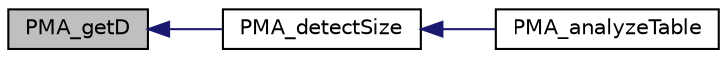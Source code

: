 digraph G
{
  edge [fontname="Helvetica",fontsize="10",labelfontname="Helvetica",labelfontsize="10"];
  node [fontname="Helvetica",fontsize="10",shape=record];
  rankdir="LR";
  Node1 [label="PMA_getD",height=0.2,width=0.4,color="black", fillcolor="grey75", style="filled" fontcolor="black"];
  Node1 -> Node2 [dir="back",color="midnightblue",fontsize="10",style="solid",fontname="Helvetica"];
  Node2 [label="PMA_detectSize",height=0.2,width=0.4,color="black", fillcolor="white", style="filled",URL="$import_8lib_8php.html#a25d51e2073b55e31f1db9ff5b6bd7323",tooltip="Obtains the size of the given cell."];
  Node2 -> Node3 [dir="back",color="midnightblue",fontsize="10",style="solid",fontname="Helvetica"];
  Node3 [label="PMA_analyzeTable",height=0.2,width=0.4,color="black", fillcolor="white", style="filled",URL="$import_8lib_8php.html#a500f62d64c400e5d660e31fe1fe6c418",tooltip="Determines if the column types are int, decimal, or string."];
}
